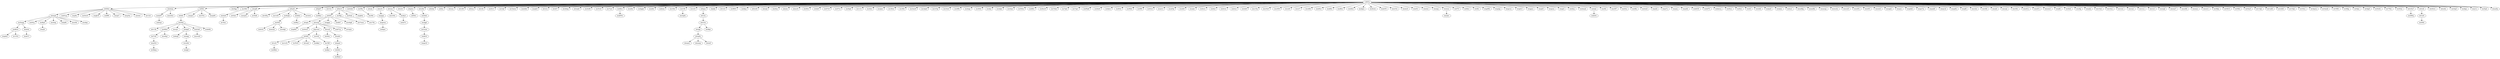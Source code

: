 digraph tree {
    "vr807p";
    "iethhbo";
    "ietmnj4";
    "ieu5mgq";
    "ieu6bzw";
    "ieupksb";
    "iev105z";
    "ieubvkr";
    "ieudo7c";
    "ieu9vnj";
    "ieu8ipw";
    "ieuaj5i";
    "ieucheg";
    "ieulp9h";
    "ieun5di";
    "ieuukqr";
    "ieu81xq";
    "ieuj4lu";
    "ieu5xw5";
    "ieugb19";
    "ieufl06";
    "ieuojn7";
    "ieuq1ku";
    "ieuteer";
    "iev12i1";
    "ietmhaq";
    "ieudy97";
    "ieukvgt";
    "ieum42o";
    "ietlhfx";
    "ietlz8r";
    "iets9uk";
    "ietv13b";
    "ieu64bw";
    "ieu7rds";
    "ieun03z";
    "iev6knq";
    "ieuw6g1";
    "ieucqcv";
    "ieuhgxf";
    "ieukupf";
    "ieuhogj";
    "ieune6e";
    "ieutjjd";
    "ieuh3e9";
    "ieuuvm9";
    "ieukd4b";
    "ieuqxrz";
    "ieuv53u";
    "ieuzp94";
    "ietz0qg";
    "ieu3t8r";
    "ieuloo8";
    "iev3ixn";
    "ietrgdf";
    "ietvkut";
    "ieuoq3o";
    "iev0n8i";
    "iethydt";
    "ietvd5q";
    "ieu1wl5";
    "ieufmpk";
    "ieufv6e";
    "ieuhrlw";
    "ieumryk";
    "ieuo4gh";
    "ieubdzz";
    "ieuf9ys";
    "iev2ewi";
    "iethp07";
    "ieu8byr";
    "ietrvtw";
    "iethev3";
    "ietib52";
    "ietzgol";
    "ieupbfw";
    "ietosmq";
    "ieu4we3";
    "ietp1mw";
    "ietth8v";
    "ietva2t";
    "ieufdkm";
    "ieu1o1h";
    "ieu5hz9";
    "ietvayb";
    "ieudkpv";
    "ieu5s0i";
    "ieu7jl9";
    "ieu8jxr";
    "ietrxu0";
    "ietx9xo";
    "ietvp9o";
    "ietxpa4";
    "ietz6nt";
    "ieu9byd";
    "ieuk71p";
    "iev2q2x";
    "ieuqppo";
    "ieuhlh7";
    "ieuwkg8";
    "ieu5bjj";
    "ieu7cmw";
    "ieu0odz";
    "ieu17tk";
    "ieug9nx";
    "ieu0zd2";
    "ieu5fla";
    "ieurl6x";
    "ietostj";
    "ietxz3v";
    "ieugagc";
    "ieugwna";
    "ieuhpxr";
    "ietrzuo";
    "ieucw0n";
    "ieudq1r";
    "ieuh27z";
    "ietxz2v";
    "ietq2cn";
    "iett9n1";
    "ietw29j";
    "ieu0eds";
    "ieu2gpl";
    "ieu3cym";
    "ieuk0r4";
    "ieupp1h";
    "iethcfp";
    "iettlry";
    "ietzsau";
    "ietrs49";
    "ietlxua";
    "ietzvdi";
    "ieu0sv1";
    "ieu3ujf";
    "ieu7pwm";
    "ieudu8e";
    "ieuqdcf";
    "ietrxrn";
    "ietsbi7";
    "ietu8mg";
    "ietwxp0";
    "ieu4u08";
    "ieu5vn0";
    "ieu7ry2";
    "ieu8brz";
    "ieuk05w";
    "ieualda";
    "ieubgpk";
    "ieueldc";
    "ieufyon";
    "ieur44e";
    "ieut1fb";
    "ieuwg0z";
    "ieuvis5";
    "iethqss";
    "ietvs3j";
    "ietw3ra";
    "ietwjip";
    "ietwp8u";
    "ietxqwy";
    "ietynmp";
    "ietzio0";
    "ietz8pe";
    "ietpibj";
    "ietvro3";
    "ieu9603";
    "ieu9jsp";
    "iethzw8";
    "ietxyql";
    "iety6an";
    "ietyixe";
    "ietym3t";
    "ietz9tw";
    "ietzk2f";
    "ieu07o5";
    "ieu07rn";
    "ieu0tgb";
    "ieu1c1t";
    "ieu2kzz";
    "ieu2pec";
    "ieu3btm";
    "ieu3hfz";
    "ieu3ms9";
    "ieu3qmf";
    "ieu3v5g";
    "ieu3wat";
    "ieu49lh";
    "ieu4egy";
    "ieu4h9s";
    "ieu4ijn";
    "ieu4qko";
    "ieu4wjx";
    "ieu5h4a";
    "ieu6lb1";
    "ieu6mc9";
    "ieu7duk";
    "ieu7qlo";
    "ieu7upv";
    "ieu85q9";
    "ieu8ee6";
    "ieu8jzw";
    "ieu8t4e";
    "ieu90dc";
    "ieu9fl4";
    "ieu9ro2";
    "ieuae1c";
    "ieuah5g";
    "ieuale0";
    "ieuaqtc";
    "ieubscx";
    "ieubtyl";
    "ieubveu";
    "ieubvyi";
    "ieubzkf";
    "ieuc15q";
    "ieuc5w0";
    "ieuc939";
    "ieuca0t";
    "ieucir7";
    "ieuck0k";
    "ieud5n1";
    "ieud6tx";
    "ieud8ss";
    "ieuddsx";
    "ieudgox";
    "ieudnwe";
    "ieudr55";
    "ieue33x";
    "ieueec0";
    "ieuef1r";
    "ieueioo";
    "ieueqsj";
    "ieuexaz";
    "ieuj3pv";
    "ieuf7rf";
    "ieufhyv";
    "ieufler";
    "ieug09k";
    "ieug2jg";
    "ieugcsm";
    "ieuglw3";
    "ieugpxo";
    "ieugti0";
    "ieuguea";
    "ieugyit";
    "ieuhlrg";
    "ieuhmq4";
    "ieuhqit";
    "ieukr0z";
    "ieui0lx";
    "ieui397";
    "ieui5us";
    "ieuifke";
    "ieuitm9";
    "ieuji2b";
    "ieujn7u";
    "ieujoej";
    "ieuju6h";
    "ieuk039";
    "ieukd7h";
    "ieukmvq";
    "ieulhnn";
    "ieulhxi";
    "ieuliif";
    "ieulodk";
    "ieulp20";
    "ieulqtm";
    "ieulsa1";
    "ieum9kg";
    "ieumd8a";
    "ieumoqa";
    "ieumuhx";
    "ieunce9";
    "ieund5s";
    "ieunl03";
    "ieunmtl";
    "ieuogeb";
    "ieuojrx";
    "ieupbdd";
    "ieupn7m";
    "ieupuk9";
    "ieuq1cd";
    "ieuqe9z";
    "ieuqftl";
    "ieur22e";
    "ieurh8i";
    "ieurj4t";
    "ieurspt";
    "ieus5bv";
    "ieus61u";
    "ieusk7y";
    "ieuszm3";
    "ieutj8t";
    "ieutkeh";
    "ieuufig";
    "ieuuj5j";
    "ieuv3mt";
    "ieuv4no";
    "ieuviaw";
    "ieuvoyv";
    "ieuvzco";
    "ieuvzct";
    "ieuwjqf";
    "ieuwzy7";
    "ieux28h";
    "ieuxeyu";
    "ieuzovv";
    "iev06pi";
    "iev0k10";
    "iev0kln";
    "iev0oy5";
    "iev13qh";
    "iev1yb8";
    "iev22h0";
    "iev33qk";
    "iev44nc";
    "iev4gvm";
    "iev4ym8";
    "iev508t";
    "iev6fqy";
    "iev6jey";
    "iev6pj6";
    "iev6uhh";
    "iev75kn";
    "iev83ey";
    "ietw5m7";
    "ieu060q";
    "iettwdi";
    "ietvzz0";
    "ieu0i92";
    "ietx6ww";
    "ietxu6u";
    "ieu5qaf";
    "ieuikgs";
    "ieuj1si";
    "ieu0qel";
    "ieuaa5p";
    "vr807p" -> "iethhbo";
    "vr807p" -> "ietmhaq";
    "vr807p" -> "ietlhfx";
    "vr807p" -> "ietz0qg";
    "vr807p" -> "ieu3t8r";
    "vr807p" -> "ietrgdf";
    "vr807p" -> "iethydt";
    "vr807p" -> "iethp07";
    "vr807p" -> "ietrvtw";
    "vr807p" -> "iethev3";
    "vr807p" -> "ieu0zd2";
    "vr807p" -> "ieu5fla";
    "vr807p" -> "ietostj";
    "vr807p" -> "ietxz3v";
    "vr807p" -> "ietrzuo";
    "vr807p" -> "ietxz2v";
    "vr807p" -> "ietq2cn";
    "vr807p" -> "ietw29j";
    "vr807p" -> "iethcfp";
    "vr807p" -> "iettlry";
    "vr807p" -> "ietzsau";
    "vr807p" -> "ietrs49";
    "vr807p" -> "ietlxua";
    "vr807p" -> "ietzvdi";
    "vr807p" -> "ieu0sv1";
    "vr807p" -> "ieu3ujf";
    "vr807p" -> "ieu7pwm";
    "vr807p" -> "ieudu8e";
    "vr807p" -> "ieuqdcf";
    "vr807p" -> "ietrxrn";
    "vr807p" -> "ietsbi7";
    "vr807p" -> "ietu8mg";
    "vr807p" -> "ietwxp0";
    "vr807p" -> "ieu4u08";
    "vr807p" -> "ieu5vn0";
    "vr807p" -> "ieu7ry2";
    "vr807p" -> "ieu8brz";
    "vr807p" -> "ieualda";
    "vr807p" -> "ieubgpk";
    "vr807p" -> "ieueldc";
    "vr807p" -> "ieufyon";
    "vr807p" -> "ieur44e";
    "vr807p" -> "ieut1fb";
    "vr807p" -> "ieuvis5";
    "vr807p" -> "iethqss";
    "vr807p" -> "ietpibj";
    "vr807p" -> "ietvro3";
    "vr807p" -> "ieu9603";
    "vr807p" -> "ieu9jsp";
    "vr807p" -> "iethzw8";
    "vr807p" -> "ietxyql";
    "vr807p" -> "iety6an";
    "vr807p" -> "ietyixe";
    "vr807p" -> "ietym3t";
    "vr807p" -> "ietz9tw";
    "vr807p" -> "ietzk2f";
    "vr807p" -> "ieu07o5";
    "vr807p" -> "ieu07rn";
    "vr807p" -> "ieu0tgb";
    "vr807p" -> "ieu1c1t";
    "vr807p" -> "ieu2kzz";
    "vr807p" -> "ieu2pec";
    "vr807p" -> "ieu3btm";
    "vr807p" -> "ieu3hfz";
    "vr807p" -> "ieu3ms9";
    "vr807p" -> "ieu3qmf";
    "vr807p" -> "ieu3v5g";
    "vr807p" -> "ieu3wat";
    "vr807p" -> "ieu49lh";
    "vr807p" -> "ieu4egy";
    "vr807p" -> "ieu4h9s";
    "vr807p" -> "ieu4ijn";
    "vr807p" -> "ieu4qko";
    "vr807p" -> "ieu4wjx";
    "vr807p" -> "ieu5h4a";
    "vr807p" -> "ieu6lb1";
    "vr807p" -> "ieu6mc9";
    "vr807p" -> "ieu7duk";
    "vr807p" -> "ieu7qlo";
    "vr807p" -> "ieu7upv";
    "vr807p" -> "ieu85q9";
    "vr807p" -> "ieu8ee6";
    "vr807p" -> "ieu8jzw";
    "vr807p" -> "ieu8t4e";
    "vr807p" -> "ieu90dc";
    "vr807p" -> "ieu9fl4";
    "vr807p" -> "ieu9ro2";
    "vr807p" -> "ieuae1c";
    "vr807p" -> "ieuah5g";
    "vr807p" -> "ieuale0";
    "vr807p" -> "ieuaqtc";
    "vr807p" -> "ieubscx";
    "vr807p" -> "ieubtyl";
    "vr807p" -> "ieubveu";
    "vr807p" -> "ieubvyi";
    "vr807p" -> "ieubzkf";
    "vr807p" -> "ieuc15q";
    "vr807p" -> "ieuc5w0";
    "vr807p" -> "ieuc939";
    "vr807p" -> "ieuca0t";
    "vr807p" -> "ieucir7";
    "vr807p" -> "ieuck0k";
    "vr807p" -> "ieud5n1";
    "vr807p" -> "ieud6tx";
    "vr807p" -> "ieud8ss";
    "vr807p" -> "ieuddsx";
    "vr807p" -> "ieudgox";
    "vr807p" -> "ieudnwe";
    "vr807p" -> "ieudr55";
    "vr807p" -> "ieue33x";
    "vr807p" -> "ieueec0";
    "vr807p" -> "ieuef1r";
    "vr807p" -> "ieueioo";
    "vr807p" -> "ieueqsj";
    "vr807p" -> "ieuexaz";
    "vr807p" -> "ieuf7rf";
    "vr807p" -> "ieufhyv";
    "vr807p" -> "ieufler";
    "vr807p" -> "ieug09k";
    "vr807p" -> "ieug2jg";
    "vr807p" -> "ieugcsm";
    "vr807p" -> "ieuglw3";
    "vr807p" -> "ieugpxo";
    "vr807p" -> "ieugti0";
    "vr807p" -> "ieuguea";
    "vr807p" -> "ieugyit";
    "vr807p" -> "ieuhlrg";
    "vr807p" -> "ieuhmq4";
    "vr807p" -> "ieuhqit";
    "vr807p" -> "ieui0lx";
    "vr807p" -> "ieui397";
    "vr807p" -> "ieui5us";
    "vr807p" -> "ieuifke";
    "vr807p" -> "ieuitm9";
    "vr807p" -> "ieuji2b";
    "vr807p" -> "ieujn7u";
    "vr807p" -> "ieujoej";
    "vr807p" -> "ieuju6h";
    "vr807p" -> "ieuk039";
    "vr807p" -> "ieukd7h";
    "vr807p" -> "ieukmvq";
    "vr807p" -> "ieulhnn";
    "vr807p" -> "ieulhxi";
    "vr807p" -> "ieuliif";
    "vr807p" -> "ieulodk";
    "vr807p" -> "ieulp20";
    "vr807p" -> "ieulqtm";
    "vr807p" -> "ieulsa1";
    "vr807p" -> "ieum9kg";
    "vr807p" -> "ieumd8a";
    "vr807p" -> "ieumoqa";
    "vr807p" -> "ieumuhx";
    "vr807p" -> "ieunce9";
    "vr807p" -> "ieund5s";
    "vr807p" -> "ieunl03";
    "vr807p" -> "ieunmtl";
    "vr807p" -> "ieuogeb";
    "vr807p" -> "ieuojrx";
    "vr807p" -> "ieupbdd";
    "vr807p" -> "ieupn7m";
    "vr807p" -> "ieupuk9";
    "vr807p" -> "ieuq1cd";
    "vr807p" -> "ieuqe9z";
    "vr807p" -> "ieuqftl";
    "vr807p" -> "ieur22e";
    "vr807p" -> "ieurh8i";
    "vr807p" -> "ieurj4t";
    "vr807p" -> "ieurspt";
    "vr807p" -> "ieus5bv";
    "vr807p" -> "ieus61u";
    "vr807p" -> "ieusk7y";
    "vr807p" -> "ieuszm3";
    "vr807p" -> "ieutj8t";
    "vr807p" -> "ieutkeh";
    "vr807p" -> "ieuufig";
    "vr807p" -> "ieuuj5j";
    "vr807p" -> "ieuv3mt";
    "vr807p" -> "ieuv4no";
    "vr807p" -> "ieuviaw";
    "vr807p" -> "ieuvoyv";
    "vr807p" -> "ieuvzco";
    "vr807p" -> "ieuvzct";
    "vr807p" -> "ieuwjqf";
    "vr807p" -> "ieuwzy7";
    "vr807p" -> "ieux28h";
    "vr807p" -> "ieuxeyu";
    "vr807p" -> "ieuzovv";
    "vr807p" -> "iev06pi";
    "vr807p" -> "iev0k10";
    "vr807p" -> "iev0kln";
    "vr807p" -> "iev0oy5";
    "vr807p" -> "iev13qh";
    "vr807p" -> "iev1yb8";
    "vr807p" -> "iev22h0";
    "vr807p" -> "iev33qk";
    "vr807p" -> "iev44nc";
    "vr807p" -> "iev4gvm";
    "vr807p" -> "iev4ym8";
    "vr807p" -> "iev508t";
    "vr807p" -> "iev6fqy";
    "vr807p" -> "iev6jey";
    "vr807p" -> "iev6pj6";
    "vr807p" -> "iev6uhh";
    "vr807p" -> "iev75kn";
    "vr807p" -> "iev83ey";
    "vr807p" -> "ietw5m7";
    "vr807p" -> "iettwdi";
    "vr807p" -> "ietx6ww";
    "vr807p" -> "ietxu6u";
    "vr807p" -> "ieu5qaf";
    "vr807p" -> "ieuikgs";
    "vr807p" -> "ieuj1si";
    "vr807p" -> "ieu0qel";
    "vr807p" -> "ieuaa5p";
    "iethhbo" -> "ietmnj4";
    "iethhbo" -> "ieu81xq";
    "iethhbo" -> "ieuj4lu";
    "iethhbo" -> "ieu5xw5";
    "iethhbo" -> "ieugb19";
    "iethhbo" -> "ieufl06";
    "iethhbo" -> "ieuojn7";
    "iethhbo" -> "ieuq1ku";
    "iethhbo" -> "ieuteer";
    "iethhbo" -> "iev12i1";
    "ietmnj4" -> "ieu5mgq";
    "ietmnj4" -> "ieu9vnj";
    "ietmnj4" -> "ieu8ipw";
    "ietmnj4" -> "ieucheg";
    "ietmnj4" -> "ieulp9h";
    "ietmnj4" -> "ieun5di";
    "ietmnj4" -> "ieuukqr";
    "ieu5mgq" -> "ieu6bzw";
    "ieu5mgq" -> "ieubvkr";
    "ieu6bzw" -> "ieupksb";
    "ieu6bzw" -> "iev105z";
    "ieubvkr" -> "ieudo7c";
    "ieu8ipw" -> "ieuaj5i";
    "ietmhaq" -> "ieudy97";
    "ietmhaq" -> "ieum42o";
    "ieudy97" -> "ieukvgt";
    "ietlhfx" -> "ietlz8r";
    "ietlhfx" -> "ieuqxrz";
    "ietlhfx" -> "ieuv53u";
    "ietlhfx" -> "ieuzp94";
    "ietlz8r" -> "iets9uk";
    "iets9uk" -> "ietv13b";
    "iets9uk" -> "ieu64bw";
    "iets9uk" -> "ieucqcv";
    "iets9uk" -> "ieuhgxf";
    "iets9uk" -> "ieuh3e9";
    "iets9uk" -> "ieukd4b";
    "ieu64bw" -> "ieu7rds";
    "ieu64bw" -> "ieuw6g1";
    "ieu7rds" -> "ieun03z";
    "ieun03z" -> "iev6knq";
    "ieuhgxf" -> "ieukupf";
    "ieuhgxf" -> "ieuhogj";
    "ieuhogj" -> "ieune6e";
    "ieune6e" -> "ieutjjd";
    "ieuh3e9" -> "ieuuvm9";
    "ieu3t8r" -> "ieuloo8";
    "ieuloo8" -> "iev3ixn";
    "ietrgdf" -> "ietvkut";
    "ietrgdf" -> "ieuoq3o";
    "ietrgdf" -> "iev0n8i";
    "iethydt" -> "ietvd5q";
    "iethydt" -> "ieu1wl5";
    "iethydt" -> "ieufmpk";
    "iethydt" -> "ieubdzz";
    "iethydt" -> "iev2ewi";
    "ieufmpk" -> "ieufv6e";
    "ieufv6e" -> "ieuhrlw";
    "ieufv6e" -> "ieumryk";
    "ieufv6e" -> "ieuo4gh";
    "ieubdzz" -> "ieuf9ys";
    "iethp07" -> "ieu8byr";
    "iethev3" -> "ietib52";
    "iethev3" -> "ieu5bjj";
    "iethev3" -> "ieu0odz";
    "iethev3" -> "ieug9nx";
    "ietib52" -> "ietzgol";
    "ietib52" -> "ietosmq";
    "ietib52" -> "ieuqppo";
    "ietib52" -> "ieuhlh7";
    "ietib52" -> "ieuwkg8";
    "ietzgol" -> "ieupbfw";
    "ietosmq" -> "ieu4we3";
    "ietosmq" -> "ietp1mw";
    "ietosmq" -> "ietrxu0";
    "ietosmq" -> "ieuk71p";
    "ietosmq" -> "iev2q2x";
    "ietp1mw" -> "ietth8v";
    "ietp1mw" -> "ieu5s0i";
    "ietth8v" -> "ietva2t";
    "ietth8v" -> "ieu1o1h";
    "ietth8v" -> "ieu5hz9";
    "ietth8v" -> "ietvayb";
    "ietth8v" -> "ieudkpv";
    "ietva2t" -> "ieufdkm";
    "ieu5s0i" -> "ieu7jl9";
    "ieu7jl9" -> "ieu8jxr";
    "ietrxu0" -> "ietx9xo";
    "ietrxu0" -> "ietvp9o";
    "ietvp9o" -> "ietxpa4";
    "ietxpa4" -> "ietz6nt";
    "ietz6nt" -> "ieu9byd";
    "ieu5bjj" -> "ieu7cmw";
    "ieu0odz" -> "ieu17tk";
    "ieu5fla" -> "ieurl6x";
    "ietxz3v" -> "ieugagc";
    "ieugagc" -> "ieugwna";
    "ieugwna" -> "ieuhpxr";
    "ietrzuo" -> "ieucw0n";
    "ietrzuo" -> "ieudq1r";
    "ieudq1r" -> "ieuh27z";
    "ietq2cn" -> "iett9n1";
    "ietw29j" -> "ieu0eds";
    "ieu0eds" -> "ieu2gpl";
    "ieu2gpl" -> "ieu3cym";
    "ieu3cym" -> "ieuk0r4";
    "ieuk0r4" -> "ieupp1h";
    "ieu8brz" -> "ieuk05w";
    "ieut1fb" -> "ieuwg0z";
    "iethqss" -> "ietvs3j";
    "ietvs3j" -> "ietw3ra";
    "ietw3ra" -> "ietwjip";
    "ietw3ra" -> "ietz8pe";
    "ietwjip" -> "ietwp8u";
    "ietwp8u" -> "ietxqwy";
    "ietwp8u" -> "ietynmp";
    "ietwp8u" -> "ietzio0";
    "ieuexaz" -> "ieuj3pv";
    "ieuhqit" -> "ieukr0z";
    "ietw5m7" -> "ieu060q";
    "iettwdi" -> "ietvzz0";
    "ietvzz0" -> "ieu0i92";
}
